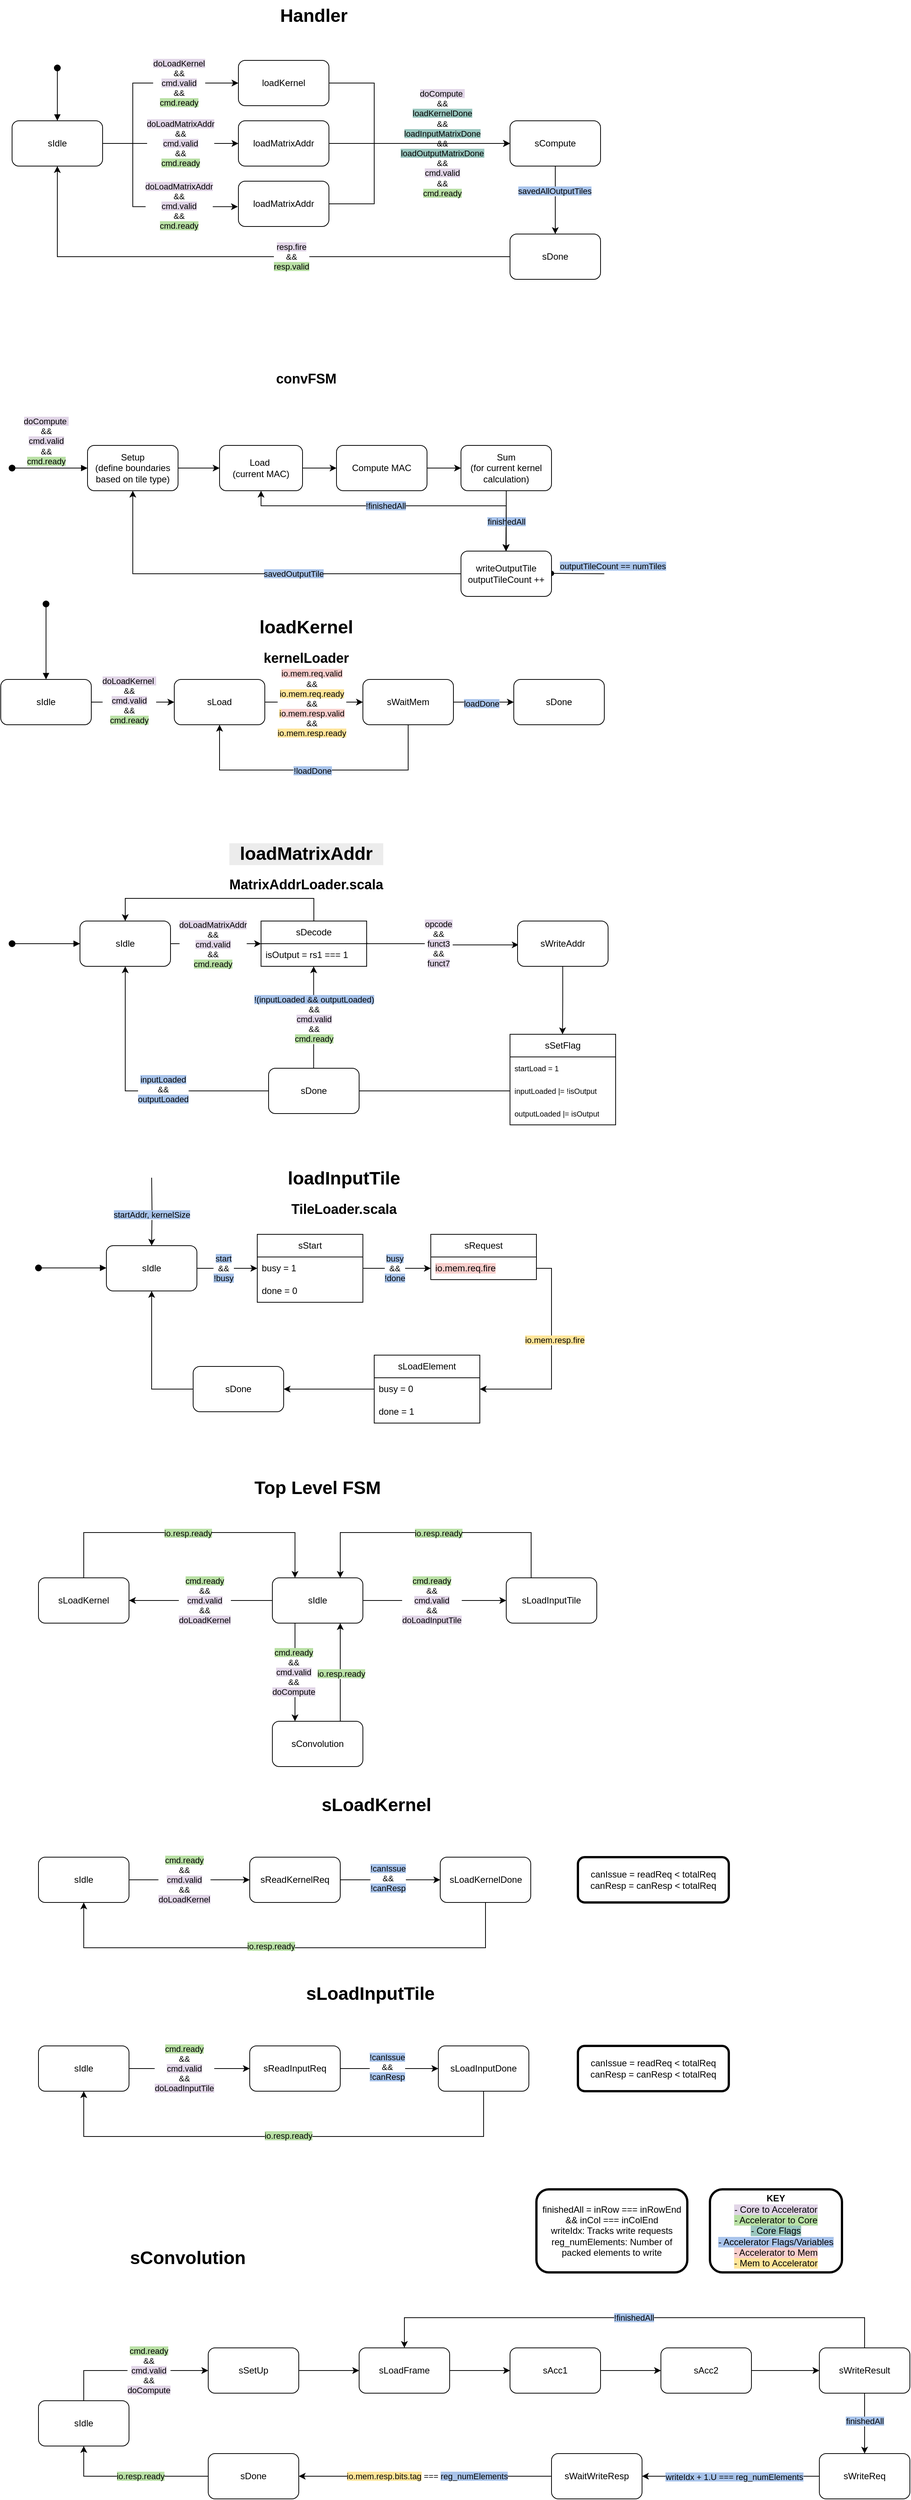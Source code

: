 <mxfile version="27.1.3">
  <diagram name="Page-1" id="AbGpAP4MnXm49M3xG25A">
    <mxGraphModel dx="2066" dy="1160" grid="1" gridSize="10" guides="1" tooltips="1" connect="1" arrows="1" fold="1" page="1" pageScale="1" pageWidth="850" pageHeight="1100" math="0" shadow="0">
      <root>
        <mxCell id="0" />
        <mxCell id="1" parent="0" />
        <mxCell id="mHajlrHNez_8a4drACEi-1" value="&lt;h1 style=&quot;margin-top: 0px;&quot;&gt;Handler&lt;/h1&gt;" style="text;html=1;whiteSpace=wrap;overflow=hidden;rounded=0;align=center;" parent="1" vertex="1">
          <mxGeometry x="335" y="20" width="180" height="120" as="geometry" />
        </mxCell>
        <mxCell id="mHajlrHNez_8a4drACEi-3" value="sCompute" style="rounded=1;whiteSpace=wrap;html=1;" parent="1" vertex="1">
          <mxGeometry x="685" y="180" width="120" height="60" as="geometry" />
        </mxCell>
        <mxCell id="e7i92no-idro5mqMsdCR-1" style="edgeStyle=orthogonalEdgeStyle;rounded=0;orthogonalLoop=1;jettySize=auto;html=1;entryX=0.5;entryY=1;entryDx=0;entryDy=0;" parent="1" source="mHajlrHNez_8a4drACEi-4" target="9_EJvV3WEVmUTqAfREFr-1" edge="1">
          <mxGeometry relative="1" as="geometry" />
        </mxCell>
        <mxCell id="e7i92no-idro5mqMsdCR-3" value="&lt;div&gt;&lt;span style=&quot;background-color: rgb(225, 213, 231);&quot;&gt;resp.fire&lt;/span&gt;&lt;/div&gt;&lt;div&gt;&amp;amp;&amp;amp;&lt;/div&gt;&lt;span style=&quot;background-color: rgb(185, 224, 165);&quot;&gt;resp.valid&lt;/span&gt;" style="edgeLabel;html=1;align=center;verticalAlign=middle;resizable=0;points=[];" parent="e7i92no-idro5mqMsdCR-1" vertex="1" connectable="0">
          <mxGeometry x="-0.217" y="4" relative="1" as="geometry">
            <mxPoint x="-8" y="-4" as="offset" />
          </mxGeometry>
        </mxCell>
        <mxCell id="mHajlrHNez_8a4drACEi-4" value="sDone" style="rounded=1;whiteSpace=wrap;html=1;" parent="1" vertex="1">
          <mxGeometry x="685" y="330" width="120" height="60" as="geometry" />
        </mxCell>
        <mxCell id="mHajlrHNez_8a4drACEi-5" value="" style="html=1;verticalAlign=bottom;startArrow=oval;startFill=1;endArrow=block;startSize=8;curved=0;rounded=0;entryX=0.5;entryY=0;entryDx=0;entryDy=0;" parent="1" edge="1">
          <mxGeometry width="60" relative="1" as="geometry">
            <mxPoint x="85" y="110" as="sourcePoint" />
            <mxPoint x="85" y="180" as="targetPoint" />
          </mxGeometry>
        </mxCell>
        <mxCell id="mHajlrHNez_8a4drACEi-7" value="" style="endArrow=classic;html=1;rounded=0;entryX=0;entryY=0.5;entryDx=0;entryDy=0;exitX=1;exitY=0.5;exitDx=0;exitDy=0;" parent="1" source="9_EJvV3WEVmUTqAfREFr-35" target="mHajlrHNez_8a4drACEi-3" edge="1">
          <mxGeometry width="50" height="50" relative="1" as="geometry">
            <mxPoint x="505" y="210" as="sourcePoint" />
            <mxPoint x="775" y="360" as="targetPoint" />
          </mxGeometry>
        </mxCell>
        <mxCell id="mHajlrHNez_8a4drACEi-8" value="&lt;span style=&quot;background-color: rgb(225, 213, 231);&quot;&gt;doCompute&amp;nbsp;&lt;/span&gt;&lt;div&gt;&lt;span&gt;&amp;amp;&amp;amp;&lt;/span&gt;&lt;/div&gt;&lt;div&gt;&lt;span style=&quot;background-color: rgb(154, 199, 191);&quot;&gt;loadKernelDone&lt;/span&gt;&lt;/div&gt;&lt;div&gt;&lt;span&gt;&amp;amp;&amp;amp;&lt;/span&gt;&lt;/div&gt;&lt;div&gt;&lt;span style=&quot;background-color: rgb(154, 199, 191);&quot;&gt;loadInputMatrixDone&lt;/span&gt;&lt;/div&gt;&lt;div&gt;&lt;span&gt;&amp;amp;&amp;amp;&lt;/span&gt;&lt;/div&gt;&lt;div&gt;&lt;span style=&quot;background-color: rgb(154, 199, 191);&quot;&gt;loadOutputMatrixDone&lt;/span&gt;&lt;/div&gt;&lt;div&gt;&lt;span&gt;&amp;amp;&amp;amp;&lt;/span&gt;&lt;/div&gt;&lt;div&gt;&lt;span style=&quot;background-color: rgb(225, 213, 231);&quot;&gt;cmd.valid&lt;/span&gt;&lt;/div&gt;&lt;div&gt;&lt;span&gt;&amp;amp;&amp;amp;&lt;/span&gt;&lt;/div&gt;&lt;div&gt;&lt;span style=&quot;background-color: rgb(185, 224, 165);&quot;&gt;cmd.ready&lt;/span&gt;&lt;/div&gt;" style="edgeLabel;html=1;align=center;verticalAlign=middle;resizable=0;points=[];" parent="mHajlrHNez_8a4drACEi-7" vertex="1" connectable="0">
          <mxGeometry x="-0.113" y="1" relative="1" as="geometry">
            <mxPoint x="43" y="1" as="offset" />
          </mxGeometry>
        </mxCell>
        <mxCell id="mHajlrHNez_8a4drACEi-9" value="" style="endArrow=classic;html=1;rounded=0;exitX=0.5;exitY=1;exitDx=0;exitDy=0;entryX=0.5;entryY=0;entryDx=0;entryDy=0;" parent="1" source="mHajlrHNez_8a4drACEi-3" target="mHajlrHNez_8a4drACEi-4" edge="1">
          <mxGeometry width="50" height="50" relative="1" as="geometry">
            <mxPoint x="725" y="410" as="sourcePoint" />
            <mxPoint x="775" y="360" as="targetPoint" />
          </mxGeometry>
        </mxCell>
        <mxCell id="mHajlrHNez_8a4drACEi-10" value="&lt;span style=&quot;background-color: rgb(169, 196, 235);&quot;&gt;savedAllOutputTiles&lt;/span&gt;" style="edgeLabel;html=1;align=center;verticalAlign=middle;resizable=0;points=[];" parent="mHajlrHNez_8a4drACEi-9" vertex="1" connectable="0">
          <mxGeometry x="-0.267" y="-1" relative="1" as="geometry">
            <mxPoint as="offset" />
          </mxGeometry>
        </mxCell>
        <mxCell id="9_EJvV3WEVmUTqAfREFr-40" value="" style="edgeStyle=orthogonalEdgeStyle;rounded=0;orthogonalLoop=1;jettySize=auto;html=1;" parent="1" source="9_EJvV3WEVmUTqAfREFr-1" target="9_EJvV3WEVmUTqAfREFr-35" edge="1">
          <mxGeometry relative="1" as="geometry" />
        </mxCell>
        <mxCell id="9_EJvV3WEVmUTqAfREFr-44" value="&lt;span style=&quot;background-color: rgb(225, 213, 231);&quot;&gt;doLoadMatrixAddr&lt;/span&gt;&lt;div&gt;&lt;div&gt;&amp;amp;&amp;amp;&lt;/div&gt;&lt;div&gt;&lt;span style=&quot;background-color: rgb(225, 213, 231);&quot;&gt;cmd.valid&lt;/span&gt;&lt;/div&gt;&lt;div&gt;&amp;amp;&amp;amp;&lt;/div&gt;&lt;div&gt;&lt;span style=&quot;background-color: rgb(185, 224, 165);&quot;&gt;cmd.ready&lt;/span&gt;&lt;/div&gt;&lt;/div&gt;" style="edgeLabel;html=1;align=center;verticalAlign=middle;resizable=0;points=[];" parent="9_EJvV3WEVmUTqAfREFr-40" vertex="1" connectable="0">
          <mxGeometry x="0.143" relative="1" as="geometry">
            <mxPoint as="offset" />
          </mxGeometry>
        </mxCell>
        <mxCell id="9_EJvV3WEVmUTqAfREFr-41" style="edgeStyle=orthogonalEdgeStyle;rounded=0;orthogonalLoop=1;jettySize=auto;html=1;exitX=1;exitY=0.5;exitDx=0;exitDy=0;entryX=0;entryY=0.5;entryDx=0;entryDy=0;" parent="1" source="9_EJvV3WEVmUTqAfREFr-1" target="9_EJvV3WEVmUTqAfREFr-34" edge="1">
          <mxGeometry relative="1" as="geometry">
            <Array as="points">
              <mxPoint x="185" y="210" />
              <mxPoint x="185" y="130" />
            </Array>
          </mxGeometry>
        </mxCell>
        <mxCell id="9_EJvV3WEVmUTqAfREFr-43" value="&lt;span style=&quot;background-color: rgb(225, 213, 231);&quot;&gt;doLoadKernel&lt;/span&gt;&lt;div&gt;&lt;div&gt;&amp;amp;&amp;amp;&lt;/div&gt;&lt;div&gt;&lt;span style=&quot;background-color: rgb(225, 213, 231);&quot;&gt;cmd.valid&lt;/span&gt;&lt;/div&gt;&lt;div&gt;&amp;amp;&amp;amp;&lt;/div&gt;&lt;div&gt;&lt;span style=&quot;background-color: rgb(185, 224, 165);&quot;&gt;cmd.ready&lt;/span&gt;&lt;/div&gt;&lt;/div&gt;" style="edgeLabel;html=1;align=center;verticalAlign=middle;resizable=0;points=[];" parent="9_EJvV3WEVmUTqAfREFr-41" vertex="1" connectable="0">
          <mxGeometry x="-0.042" relative="1" as="geometry">
            <mxPoint x="56" as="offset" />
          </mxGeometry>
        </mxCell>
        <mxCell id="9_EJvV3WEVmUTqAfREFr-1" value="sIdle" style="rounded=1;whiteSpace=wrap;html=1;" parent="1" vertex="1">
          <mxGeometry x="25" y="180" width="120" height="60" as="geometry" />
        </mxCell>
        <mxCell id="9_EJvV3WEVmUTqAfREFr-2" value="&lt;h1 style=&quot;margin-top: 0px;&quot;&gt;&lt;br&gt;&lt;/h1&gt;&lt;h2&gt;convFSM&lt;/h2&gt;" style="text;html=1;whiteSpace=wrap;overflow=hidden;rounded=0;align=center;" parent="1" vertex="1">
          <mxGeometry x="325" y="460" width="180" height="120" as="geometry" />
        </mxCell>
        <mxCell id="9_EJvV3WEVmUTqAfREFr-8" value="" style="edgeStyle=orthogonalEdgeStyle;rounded=0;orthogonalLoop=1;jettySize=auto;html=1;" parent="1" source="9_EJvV3WEVmUTqAfREFr-4" target="9_EJvV3WEVmUTqAfREFr-7" edge="1">
          <mxGeometry relative="1" as="geometry" />
        </mxCell>
        <mxCell id="9_EJvV3WEVmUTqAfREFr-4" value="Setup&lt;br&gt;(define boundaries based on tile type)" style="rounded=1;whiteSpace=wrap;html=1;" parent="1" vertex="1">
          <mxGeometry x="125" y="610" width="120" height="60" as="geometry" />
        </mxCell>
        <mxCell id="9_EJvV3WEVmUTqAfREFr-5" value="&lt;span style=&quot;background-color: rgb(225, 213, 231);&quot;&gt;doCompute&amp;nbsp;&lt;/span&gt;&lt;div&gt;&amp;amp;&amp;amp;&lt;/div&gt;&lt;div&gt;&lt;span style=&quot;background-color: rgb(225, 213, 231);&quot;&gt;cmd.valid&lt;/span&gt;&lt;/div&gt;&lt;div&gt;&amp;amp;&amp;amp;&lt;/div&gt;&lt;div&gt;&lt;span style=&quot;background-color: rgb(185, 224, 165);&quot;&gt;cmd.ready&lt;/span&gt;&lt;/div&gt;" style="html=1;verticalAlign=bottom;startArrow=oval;startFill=1;endArrow=block;startSize=8;curved=0;rounded=0;entryX=0;entryY=0.5;entryDx=0;entryDy=0;" parent="1" target="9_EJvV3WEVmUTqAfREFr-4" edge="1">
          <mxGeometry x="-0.097" width="60" relative="1" as="geometry">
            <mxPoint x="25" y="640" as="sourcePoint" />
            <mxPoint x="29.5" y="610" as="targetPoint" />
            <Array as="points">
              <mxPoint x="25" y="640" />
            </Array>
            <mxPoint as="offset" />
          </mxGeometry>
        </mxCell>
        <mxCell id="9_EJvV3WEVmUTqAfREFr-10" value="" style="edgeStyle=orthogonalEdgeStyle;rounded=0;orthogonalLoop=1;jettySize=auto;html=1;endArrow=classic;endFill=1;entryX=0.5;entryY=0;entryDx=0;entryDy=0;exitX=0.5;exitY=1;exitDx=0;exitDy=0;" parent="1" source="75ZHfetj1eM8MXebtC4A-9" edge="1">
          <mxGeometry relative="1" as="geometry">
            <mxPoint x="679.5" y="750" as="targetPoint" />
            <mxPoint x="679.5" y="690" as="sourcePoint" />
            <Array as="points">
              <mxPoint x="680" y="680" />
            </Array>
          </mxGeometry>
        </mxCell>
        <mxCell id="9_EJvV3WEVmUTqAfREFr-11" value="&lt;span style=&quot;background-color: rgb(169, 196, 235);&quot;&gt;finishedAll&lt;/span&gt;" style="edgeLabel;html=1;align=center;verticalAlign=middle;resizable=0;points=[];" parent="9_EJvV3WEVmUTqAfREFr-10" vertex="1" connectable="0">
          <mxGeometry x="0.014" relative="1" as="geometry">
            <mxPoint as="offset" />
          </mxGeometry>
        </mxCell>
        <mxCell id="75ZHfetj1eM8MXebtC4A-3" style="edgeStyle=orthogonalEdgeStyle;rounded=0;orthogonalLoop=1;jettySize=auto;html=1;entryX=0;entryY=0.5;entryDx=0;entryDy=0;" parent="1" source="9_EJvV3WEVmUTqAfREFr-7" target="75ZHfetj1eM8MXebtC4A-1" edge="1">
          <mxGeometry relative="1" as="geometry" />
        </mxCell>
        <mxCell id="9_EJvV3WEVmUTqAfREFr-7" value="Load&amp;nbsp;&lt;div&gt;(current MAC)&lt;/div&gt;" style="rounded=1;whiteSpace=wrap;html=1;" parent="1" vertex="1">
          <mxGeometry x="300" y="610" width="110" height="60" as="geometry" />
        </mxCell>
        <mxCell id="9_EJvV3WEVmUTqAfREFr-12" value="&lt;h1 style=&quot;margin-top: 0px;&quot;&gt;loadKernel&lt;/h1&gt;&lt;h2&gt;kernelLoader&lt;/h2&gt;" style="text;html=1;whiteSpace=wrap;overflow=hidden;rounded=0;align=center;" parent="1" vertex="1">
          <mxGeometry x="325" y="830" width="180" height="90" as="geometry" />
        </mxCell>
        <mxCell id="9_EJvV3WEVmUTqAfREFr-14" value="" style="endArrow=classic;html=1;rounded=0;exitX=0;exitY=0.5;exitDx=0;exitDy=0;entryX=0.5;entryY=1;entryDx=0;entryDy=0;" parent="1" source="9_EJvV3WEVmUTqAfREFr-13" target="9_EJvV3WEVmUTqAfREFr-4" edge="1">
          <mxGeometry width="50" height="50" relative="1" as="geometry">
            <mxPoint x="475" y="780" as="sourcePoint" />
            <mxPoint x="330" y="690" as="targetPoint" />
            <Array as="points">
              <mxPoint x="185" y="780" />
            </Array>
          </mxGeometry>
        </mxCell>
        <mxCell id="9_EJvV3WEVmUTqAfREFr-15" value="&lt;span style=&quot;background-color: rgb(169, 196, 235);&quot;&gt;savedOutputTile&lt;/span&gt;" style="edgeLabel;html=1;align=center;verticalAlign=middle;resizable=0;points=[];" parent="9_EJvV3WEVmUTqAfREFr-14" vertex="1" connectable="0">
          <mxGeometry x="-0.037" y="-3" relative="1" as="geometry">
            <mxPoint x="40" y="3" as="offset" />
          </mxGeometry>
        </mxCell>
        <mxCell id="9_EJvV3WEVmUTqAfREFr-26" value="" style="edgeStyle=orthogonalEdgeStyle;rounded=0;orthogonalLoop=1;jettySize=auto;html=1;" parent="1" source="9_EJvV3WEVmUTqAfREFr-19" target="9_EJvV3WEVmUTqAfREFr-22" edge="1">
          <mxGeometry relative="1" as="geometry" />
        </mxCell>
        <mxCell id="e7i92no-idro5mqMsdCR-4" value="&lt;span style=&quot;background-color: rgb(225, 213, 231);&quot;&gt;doLoadKernel&amp;nbsp;&lt;/span&gt;&lt;div&gt;&amp;amp;&amp;amp;&lt;/div&gt;&lt;div&gt;&lt;span style=&quot;background-color: rgb(225, 213, 231);&quot;&gt;cmd.valid&lt;/span&gt;&lt;/div&gt;&lt;div&gt;&amp;amp;&amp;amp;&lt;/div&gt;&lt;div&gt;&lt;span style=&quot;background-color: rgb(185, 224, 165);&quot;&gt;cmd.ready&lt;/span&gt;&lt;/div&gt;" style="edgeLabel;html=1;align=center;verticalAlign=middle;resizable=0;points=[];" parent="9_EJvV3WEVmUTqAfREFr-26" vertex="1" connectable="0">
          <mxGeometry x="-0.145" y="2" relative="1" as="geometry">
            <mxPoint x="3" as="offset" />
          </mxGeometry>
        </mxCell>
        <mxCell id="9_EJvV3WEVmUTqAfREFr-19" value="sIdle" style="rounded=1;whiteSpace=wrap;html=1;" parent="1" vertex="1">
          <mxGeometry x="10" y="920" width="120" height="60" as="geometry" />
        </mxCell>
        <mxCell id="9_EJvV3WEVmUTqAfREFr-21" value="" style="html=1;verticalAlign=bottom;startArrow=oval;startFill=1;endArrow=block;startSize=8;curved=0;rounded=0;entryX=0.5;entryY=0;entryDx=0;entryDy=0;" parent="1" target="9_EJvV3WEVmUTqAfREFr-19" edge="1">
          <mxGeometry x="0.571" width="60" relative="1" as="geometry">
            <mxPoint x="70" y="820" as="sourcePoint" />
            <mxPoint x="200" y="840" as="targetPoint" />
            <mxPoint as="offset" />
          </mxGeometry>
        </mxCell>
        <mxCell id="9_EJvV3WEVmUTqAfREFr-27" value="" style="edgeStyle=orthogonalEdgeStyle;rounded=0;orthogonalLoop=1;jettySize=auto;html=1;" parent="1" source="9_EJvV3WEVmUTqAfREFr-22" target="9_EJvV3WEVmUTqAfREFr-23" edge="1">
          <mxGeometry relative="1" as="geometry" />
        </mxCell>
        <mxCell id="9_EJvV3WEVmUTqAfREFr-28" value="&lt;span style=&quot;background-color: rgb(248, 206, 204);&quot;&gt;io.mem.req.valid&lt;/span&gt;&lt;div&gt;&amp;amp;&amp;amp;&lt;/div&gt;&lt;div&gt;&lt;span style=&quot;background-color: rgb(255, 229, 153);&quot;&gt;io.mem.req.ready&lt;/span&gt;&lt;/div&gt;&lt;div&gt;&lt;span&gt;&amp;amp;&amp;amp;&lt;/span&gt;&lt;/div&gt;&lt;div&gt;&lt;span style=&quot;background-color: rgb(255, 229, 153);&quot;&gt;i&lt;/span&gt;&lt;span style=&quot;background-color: rgb(248, 206, 204);&quot;&gt;o.mem.resp.valid&lt;/span&gt;&lt;/div&gt;&lt;div&gt;&lt;span&gt;&amp;amp;&amp;amp;&lt;/span&gt;&lt;/div&gt;&lt;div&gt;&lt;span style=&quot;background-color: rgb(255, 229, 153);&quot;&gt;io.mem.resp.ready&lt;/span&gt;&lt;/div&gt;" style="edgeLabel;html=1;align=center;verticalAlign=middle;resizable=0;points=[];" parent="9_EJvV3WEVmUTqAfREFr-27" vertex="1" connectable="0">
          <mxGeometry x="-0.044" y="-2" relative="1" as="geometry">
            <mxPoint as="offset" />
          </mxGeometry>
        </mxCell>
        <mxCell id="9_EJvV3WEVmUTqAfREFr-22" value="sLoad" style="rounded=1;whiteSpace=wrap;html=1;" parent="1" vertex="1">
          <mxGeometry x="240" y="920" width="120" height="60" as="geometry" />
        </mxCell>
        <mxCell id="9_EJvV3WEVmUTqAfREFr-25" value="" style="edgeStyle=orthogonalEdgeStyle;rounded=0;orthogonalLoop=1;jettySize=auto;html=1;" parent="1" source="9_EJvV3WEVmUTqAfREFr-23" target="9_EJvV3WEVmUTqAfREFr-24" edge="1">
          <mxGeometry relative="1" as="geometry" />
        </mxCell>
        <mxCell id="9_EJvV3WEVmUTqAfREFr-32" value="&lt;span style=&quot;background-color: rgb(169, 196, 235);&quot;&gt;loadDone&lt;/span&gt;" style="edgeLabel;html=1;align=center;verticalAlign=middle;resizable=0;points=[];" parent="9_EJvV3WEVmUTqAfREFr-25" vertex="1" connectable="0">
          <mxGeometry x="-0.075" y="-2" relative="1" as="geometry">
            <mxPoint as="offset" />
          </mxGeometry>
        </mxCell>
        <mxCell id="9_EJvV3WEVmUTqAfREFr-23" value="sWaitMem" style="rounded=1;whiteSpace=wrap;html=1;" parent="1" vertex="1">
          <mxGeometry x="490" y="920" width="120" height="60" as="geometry" />
        </mxCell>
        <mxCell id="9_EJvV3WEVmUTqAfREFr-24" value="sDone" style="rounded=1;whiteSpace=wrap;html=1;" parent="1" vertex="1">
          <mxGeometry x="690" y="920" width="120" height="60" as="geometry" />
        </mxCell>
        <mxCell id="9_EJvV3WEVmUTqAfREFr-29" value="&lt;b&gt;KEY&lt;/b&gt;&lt;div&gt;&lt;span style=&quot;background-color: rgb(225, 213, 231);&quot;&gt;- Core to Accelerator&lt;/span&gt;&lt;/div&gt;&lt;div&gt;&lt;span style=&quot;background-color: rgb(185, 224, 165);&quot;&gt;- Accelerator to Core&lt;/span&gt;&lt;/div&gt;&lt;div&gt;&lt;span style=&quot;background-color: rgb(154, 199, 191);&quot;&gt;- Core Flags&lt;/span&gt;&lt;/div&gt;&lt;div&gt;&lt;span style=&quot;background-color: rgb(169, 196, 235);&quot;&gt;- Accelerator Flags/Variables&lt;/span&gt;&lt;/div&gt;&lt;div&gt;&lt;span style=&quot;background-color: rgb(248, 206, 204);&quot;&gt;- Accelerator to Mem&lt;/span&gt;&lt;/div&gt;&lt;div&gt;&lt;span style=&quot;background-color: rgb(255, 229, 153);&quot;&gt;- Mem to Accelerator&lt;/span&gt;&lt;/div&gt;" style="rounded=1;whiteSpace=wrap;html=1;labelBackgroundColor=default;strokeWidth=3;" parent="1" vertex="1">
          <mxGeometry x="950" y="2920" width="175" height="110" as="geometry" />
        </mxCell>
        <mxCell id="9_EJvV3WEVmUTqAfREFr-30" value="" style="endArrow=classic;html=1;rounded=0;exitX=0.5;exitY=1;exitDx=0;exitDy=0;entryX=0.5;entryY=1;entryDx=0;entryDy=0;" parent="1" source="9_EJvV3WEVmUTqAfREFr-23" target="9_EJvV3WEVmUTqAfREFr-22" edge="1">
          <mxGeometry width="50" height="50" relative="1" as="geometry">
            <mxPoint x="600" y="810" as="sourcePoint" />
            <mxPoint x="550" y="1040" as="targetPoint" />
            <Array as="points">
              <mxPoint x="550" y="1040" />
              <mxPoint x="300" y="1040" />
            </Array>
          </mxGeometry>
        </mxCell>
        <mxCell id="9_EJvV3WEVmUTqAfREFr-33" value="&lt;span style=&quot;background-color: rgb(169, 196, 235);&quot;&gt;!loadDone&lt;/span&gt;" style="edgeLabel;html=1;align=center;verticalAlign=middle;resizable=0;points=[];" parent="9_EJvV3WEVmUTqAfREFr-30" vertex="1" connectable="0">
          <mxGeometry x="0.011" y="1" relative="1" as="geometry">
            <mxPoint as="offset" />
          </mxGeometry>
        </mxCell>
        <mxCell id="9_EJvV3WEVmUTqAfREFr-46" style="edgeStyle=orthogonalEdgeStyle;rounded=0;orthogonalLoop=1;jettySize=auto;html=1;exitX=1;exitY=0.5;exitDx=0;exitDy=0;entryX=0;entryY=0.5;entryDx=0;entryDy=0;" parent="1" source="9_EJvV3WEVmUTqAfREFr-34" target="mHajlrHNez_8a4drACEi-3" edge="1">
          <mxGeometry relative="1" as="geometry">
            <Array as="points">
              <mxPoint x="505" y="130" />
              <mxPoint x="505" y="210" />
            </Array>
          </mxGeometry>
        </mxCell>
        <mxCell id="9_EJvV3WEVmUTqAfREFr-34" value="loadKernel" style="rounded=1;whiteSpace=wrap;html=1;" parent="1" vertex="1">
          <mxGeometry x="325" y="100" width="120" height="60" as="geometry" />
        </mxCell>
        <mxCell id="9_EJvV3WEVmUTqAfREFr-35" value="loadMatrixAddr" style="rounded=1;whiteSpace=wrap;html=1;" parent="1" vertex="1">
          <mxGeometry x="325" y="180" width="120" height="60" as="geometry" />
        </mxCell>
        <mxCell id="9_EJvV3WEVmUTqAfREFr-48" style="edgeStyle=orthogonalEdgeStyle;rounded=0;orthogonalLoop=1;jettySize=auto;html=1;exitX=1;exitY=0.5;exitDx=0;exitDy=0;entryX=0;entryY=0.5;entryDx=0;entryDy=0;" parent="1" source="9_EJvV3WEVmUTqAfREFr-36" target="mHajlrHNez_8a4drACEi-3" edge="1">
          <mxGeometry relative="1" as="geometry">
            <Array as="points">
              <mxPoint x="505" y="290" />
              <mxPoint x="505" y="210" />
            </Array>
          </mxGeometry>
        </mxCell>
        <mxCell id="9_EJvV3WEVmUTqAfREFr-36" value="loadMatrixAddr" style="rounded=1;whiteSpace=wrap;html=1;" parent="1" vertex="1">
          <mxGeometry x="325" y="260" width="120" height="60" as="geometry" />
        </mxCell>
        <mxCell id="9_EJvV3WEVmUTqAfREFr-42" style="edgeStyle=orthogonalEdgeStyle;rounded=0;orthogonalLoop=1;jettySize=auto;html=1;exitX=1;exitY=0.5;exitDx=0;exitDy=0;entryX=-0.006;entryY=0.563;entryDx=0;entryDy=0;entryPerimeter=0;" parent="1" source="9_EJvV3WEVmUTqAfREFr-1" target="9_EJvV3WEVmUTqAfREFr-36" edge="1">
          <mxGeometry relative="1" as="geometry">
            <Array as="points">
              <mxPoint x="185" y="210" />
              <mxPoint x="185" y="294" />
            </Array>
          </mxGeometry>
        </mxCell>
        <mxCell id="9_EJvV3WEVmUTqAfREFr-45" value="&lt;span style=&quot;background-color: rgb(225, 213, 231);&quot;&gt;doLoadMatrixAddr&lt;/span&gt;&lt;div&gt;&lt;div&gt;&amp;amp;&amp;amp;&lt;/div&gt;&lt;div&gt;&lt;span style=&quot;background-color: rgb(225, 213, 231);&quot;&gt;cmd.valid&lt;/span&gt;&lt;/div&gt;&lt;div&gt;&amp;amp;&amp;amp;&lt;/div&gt;&lt;div&gt;&lt;span style=&quot;background-color: rgb(185, 224, 165);&quot;&gt;cmd.ready&lt;/span&gt;&lt;/div&gt;&lt;/div&gt;" style="edgeLabel;html=1;align=center;verticalAlign=middle;resizable=0;points=[];" parent="9_EJvV3WEVmUTqAfREFr-42" vertex="1" connectable="0">
          <mxGeometry x="0.341" y="1" relative="1" as="geometry">
            <mxPoint x="8" as="offset" />
          </mxGeometry>
        </mxCell>
        <mxCell id="9_EJvV3WEVmUTqAfREFr-55" value="" style="edgeStyle=orthogonalEdgeStyle;rounded=0;orthogonalLoop=1;jettySize=auto;html=1;" parent="1" source="9_EJvV3WEVmUTqAfREFr-49" edge="1">
          <mxGeometry relative="1" as="geometry">
            <mxPoint x="355" y="1270" as="targetPoint" />
          </mxGeometry>
        </mxCell>
        <mxCell id="9_EJvV3WEVmUTqAfREFr-56" value="&lt;span style=&quot;background-color: rgb(225, 213, 231);&quot;&gt;doLoadMatrixAddr&lt;/span&gt;&lt;div&gt;&lt;div&gt;&amp;amp;&amp;amp;&lt;/div&gt;&lt;div&gt;&lt;span style=&quot;background-color: rgb(225, 213, 231);&quot;&gt;cmd.valid&lt;/span&gt;&lt;/div&gt;&lt;div&gt;&amp;amp;&amp;amp;&lt;/div&gt;&lt;div&gt;&lt;span style=&quot;background-color: rgb(185, 224, 165);&quot;&gt;cmd.ready&lt;/span&gt;&lt;/div&gt;&lt;/div&gt;" style="edgeLabel;html=1;align=center;verticalAlign=middle;resizable=0;points=[];" parent="9_EJvV3WEVmUTqAfREFr-55" vertex="1" connectable="0">
          <mxGeometry x="-0.082" y="-1" relative="1" as="geometry">
            <mxPoint as="offset" />
          </mxGeometry>
        </mxCell>
        <mxCell id="9_EJvV3WEVmUTqAfREFr-49" value="sIdle" style="rounded=1;whiteSpace=wrap;html=1;" parent="1" vertex="1">
          <mxGeometry x="115" y="1240" width="120" height="60" as="geometry" />
        </mxCell>
        <mxCell id="9_EJvV3WEVmUTqAfREFr-50" value="&lt;h1 style=&quot;forced-color-adjust: none; color: rgb(0, 0, 0); font-family: Helvetica; font-style: normal; font-variant-ligatures: normal; font-variant-caps: normal; letter-spacing: normal; orphans: 2; text-indent: 0px; text-transform: none; widows: 2; word-spacing: 0px; -webkit-text-stroke-width: 0px; white-space: normal; background-color: rgb(236, 236, 236); text-decoration-thickness: initial; text-decoration-style: initial; text-decoration-color: initial; margin-top: 0px;&quot;&gt;loadMatrixAddr&lt;/h1&gt;&lt;h2&gt;MatrixAddrLoader.scala&lt;/h2&gt;" style="text;whiteSpace=wrap;html=1;align=center;" parent="1" vertex="1">
          <mxGeometry x="335" y="1130" width="160" height="70" as="geometry" />
        </mxCell>
        <mxCell id="9_EJvV3WEVmUTqAfREFr-57" value="" style="edgeStyle=orthogonalEdgeStyle;rounded=0;orthogonalLoop=1;jettySize=auto;html=1;entryX=0.01;entryY=0.052;entryDx=0;entryDy=0;entryPerimeter=0;exitX=1.002;exitY=-0.059;exitDx=0;exitDy=0;exitPerimeter=0;" parent="1" source="9_EJvV3WEVmUTqAfREFr-76" edge="1">
          <mxGeometry relative="1" as="geometry">
            <mxPoint x="475" y="1270.0" as="sourcePoint" />
            <mxPoint x="696.4" y="1271.56" as="targetPoint" />
            <Array as="points">
              <mxPoint x="495" y="1270" />
              <mxPoint x="596" y="1270" />
              <mxPoint x="596" y="1272" />
            </Array>
          </mxGeometry>
        </mxCell>
        <mxCell id="9_EJvV3WEVmUTqAfREFr-58" value="&lt;span style=&quot;background-color: rgb(225, 213, 231);&quot;&gt;opcode&lt;/span&gt;&lt;div&gt;&amp;amp;&amp;amp;&lt;/div&gt;&lt;div&gt;&lt;span style=&quot;background-color: rgb(225, 213, 231);&quot;&gt;funct3&lt;/span&gt;&lt;/div&gt;&lt;div&gt;&amp;amp;&amp;amp;&lt;/div&gt;&lt;div&gt;&lt;span style=&quot;background-color: rgb(225, 213, 231);&quot;&gt;funct7&lt;/span&gt;&lt;/div&gt;" style="edgeLabel;html=1;align=center;verticalAlign=middle;resizable=0;points=[];" parent="9_EJvV3WEVmUTqAfREFr-57" vertex="1" connectable="0">
          <mxGeometry x="-0.057" relative="1" as="geometry">
            <mxPoint as="offset" />
          </mxGeometry>
        </mxCell>
        <mxCell id="9_EJvV3WEVmUTqAfREFr-59" style="edgeStyle=orthogonalEdgeStyle;rounded=0;orthogonalLoop=1;jettySize=auto;html=1;exitX=0.5;exitY=0;exitDx=0;exitDy=0;" parent="1" source="9_EJvV3WEVmUTqAfREFr-75" edge="1">
          <mxGeometry relative="1" as="geometry">
            <mxPoint x="415" y="1240" as="sourcePoint" />
            <mxPoint x="175" y="1240" as="targetPoint" />
            <Array as="points">
              <mxPoint x="425" y="1210" />
              <mxPoint x="175" y="1210" />
            </Array>
          </mxGeometry>
        </mxCell>
        <mxCell id="9_EJvV3WEVmUTqAfREFr-60" value="" style="edgeStyle=orthogonalEdgeStyle;rounded=0;orthogonalLoop=1;jettySize=auto;html=1;exitX=0.502;exitY=0.996;exitDx=0;exitDy=0;exitPerimeter=0;" parent="1" edge="1">
          <mxGeometry relative="1" as="geometry">
            <mxPoint x="754.89" y="1299.88" as="sourcePoint" />
            <mxPoint x="754.61" y="1390" as="targetPoint" />
            <Array as="points">
              <mxPoint x="755" y="1345" />
              <mxPoint x="755" y="1345" />
            </Array>
          </mxGeometry>
        </mxCell>
        <mxCell id="9_EJvV3WEVmUTqAfREFr-62" value="" style="edgeStyle=orthogonalEdgeStyle;rounded=0;orthogonalLoop=1;jettySize=auto;html=1;entryX=1;entryY=0.5;entryDx=0;entryDy=0;exitX=0;exitY=0.5;exitDx=0;exitDy=0;" parent="1" source="9_EJvV3WEVmUTqAfREFr-67" target="9_EJvV3WEVmUTqAfREFr-54" edge="1">
          <mxGeometry relative="1" as="geometry">
            <mxPoint x="705" y="1420" as="sourcePoint" />
            <Array as="points">
              <mxPoint x="475" y="1465" />
            </Array>
          </mxGeometry>
        </mxCell>
        <mxCell id="9_EJvV3WEVmUTqAfREFr-63" style="edgeStyle=orthogonalEdgeStyle;rounded=0;orthogonalLoop=1;jettySize=auto;html=1;entryX=0.5;entryY=1;entryDx=0;entryDy=0;" parent="1" source="9_EJvV3WEVmUTqAfREFr-54" target="9_EJvV3WEVmUTqAfREFr-49" edge="1">
          <mxGeometry relative="1" as="geometry" />
        </mxCell>
        <mxCell id="9_EJvV3WEVmUTqAfREFr-64" value="&lt;span style=&quot;background-color: rgb(169, 196, 235);&quot;&gt;inputLoaded&lt;/span&gt;&lt;div&gt;&amp;amp;&amp;amp;&lt;/div&gt;&lt;div&gt;&lt;span style=&quot;background-color: rgb(169, 196, 235);&quot;&gt;outputLoaded&lt;/span&gt;&lt;/div&gt;" style="edgeLabel;html=1;align=center;verticalAlign=middle;resizable=0;points=[];" parent="9_EJvV3WEVmUTqAfREFr-63" vertex="1" connectable="0">
          <mxGeometry x="-0.209" y="-2" relative="1" as="geometry">
            <mxPoint as="offset" />
          </mxGeometry>
        </mxCell>
        <mxCell id="9_EJvV3WEVmUTqAfREFr-79" style="edgeStyle=orthogonalEdgeStyle;rounded=0;orthogonalLoop=1;jettySize=auto;html=1;entryX=0.5;entryY=1;entryDx=0;entryDy=0;" parent="1" edge="1">
          <mxGeometry relative="1" as="geometry">
            <mxPoint x="424.72" y="1435" as="sourcePoint" />
            <mxPoint x="424.72" y="1300" as="targetPoint" />
          </mxGeometry>
        </mxCell>
        <mxCell id="9_EJvV3WEVmUTqAfREFr-80" value="&lt;span style=&quot;background-color: rgb(169, 196, 235);&quot;&gt;!(inputLoaded &amp;amp;&amp;amp; outputLoaded)&lt;/span&gt;&lt;div&gt;&amp;amp;&amp;amp;&lt;/div&gt;&lt;div&gt;&lt;span style=&quot;background-color: rgb(225, 213, 231);&quot;&gt;cmd.valid&lt;/span&gt;&lt;/div&gt;&lt;div&gt;&amp;amp;&amp;amp;&lt;/div&gt;&lt;div&gt;&lt;span style=&quot;background-color: rgb(185, 224, 165);&quot;&gt;cmd.ready&lt;/span&gt;&lt;/div&gt;" style="edgeLabel;html=1;align=center;verticalAlign=middle;resizable=0;points=[];" parent="9_EJvV3WEVmUTqAfREFr-79" vertex="1" connectable="0">
          <mxGeometry x="0.203" relative="1" as="geometry">
            <mxPoint y="16" as="offset" />
          </mxGeometry>
        </mxCell>
        <mxCell id="9_EJvV3WEVmUTqAfREFr-54" value="sDone" style="rounded=1;whiteSpace=wrap;html=1;" parent="1" vertex="1">
          <mxGeometry x="365" y="1435" width="120" height="60" as="geometry" />
        </mxCell>
        <mxCell id="9_EJvV3WEVmUTqAfREFr-65" value="sSetFlag" style="swimlane;fontStyle=0;childLayout=stackLayout;horizontal=1;startSize=30;horizontalStack=0;resizeParent=1;resizeParentMax=0;resizeLast=0;collapsible=1;marginBottom=0;whiteSpace=wrap;html=1;" parent="1" vertex="1">
          <mxGeometry x="685" y="1390" width="140" height="120" as="geometry" />
        </mxCell>
        <mxCell id="9_EJvV3WEVmUTqAfREFr-66" value="startLoad = 1" style="text;strokeColor=none;fillColor=none;align=left;verticalAlign=middle;spacingLeft=4;spacingRight=4;overflow=hidden;points=[[0,0.5],[1,0.5]];portConstraint=eastwest;rotatable=0;whiteSpace=wrap;html=1;fontSize=10;" parent="9_EJvV3WEVmUTqAfREFr-65" vertex="1">
          <mxGeometry y="30" width="140" height="30" as="geometry" />
        </mxCell>
        <mxCell id="9_EJvV3WEVmUTqAfREFr-67" value="inputLoaded |= !isOutput" style="text;strokeColor=none;fillColor=none;align=left;verticalAlign=middle;spacingLeft=4;spacingRight=4;overflow=hidden;points=[[0,0.5],[1,0.5]];portConstraint=eastwest;rotatable=0;whiteSpace=wrap;html=1;fontSize=10;" parent="9_EJvV3WEVmUTqAfREFr-65" vertex="1">
          <mxGeometry y="60" width="140" height="30" as="geometry" />
        </mxCell>
        <mxCell id="9_EJvV3WEVmUTqAfREFr-68" value="outputLoaded |= isOutput" style="text;strokeColor=none;fillColor=none;align=left;verticalAlign=middle;spacingLeft=4;spacingRight=4;overflow=hidden;points=[[0,0.5],[1,0.5]];portConstraint=eastwest;rotatable=0;whiteSpace=wrap;html=1;fontSize=10;" parent="9_EJvV3WEVmUTqAfREFr-65" vertex="1">
          <mxGeometry y="90" width="140" height="30" as="geometry" />
        </mxCell>
        <mxCell id="9_EJvV3WEVmUTqAfREFr-74" value="sWriteAddr" style="rounded=1;whiteSpace=wrap;html=1;" parent="1" vertex="1">
          <mxGeometry x="695" y="1240" width="120" height="60" as="geometry" />
        </mxCell>
        <mxCell id="9_EJvV3WEVmUTqAfREFr-75" value="sDecode" style="swimlane;fontStyle=0;childLayout=stackLayout;horizontal=1;startSize=30;horizontalStack=0;resizeParent=1;resizeParentMax=0;resizeLast=0;collapsible=1;marginBottom=0;whiteSpace=wrap;html=1;" parent="1" vertex="1">
          <mxGeometry x="355" y="1240" width="140" height="60" as="geometry" />
        </mxCell>
        <mxCell id="9_EJvV3WEVmUTqAfREFr-76" value="isOutput = rs1 === 1" style="text;strokeColor=none;fillColor=none;align=left;verticalAlign=middle;spacingLeft=4;spacingRight=4;overflow=hidden;points=[[0,0.5],[1,0.5]];portConstraint=eastwest;rotatable=0;whiteSpace=wrap;html=1;" parent="9_EJvV3WEVmUTqAfREFr-75" vertex="1">
          <mxGeometry y="30" width="140" height="30" as="geometry" />
        </mxCell>
        <mxCell id="e7i92no-idro5mqMsdCR-5" value="" style="html=1;verticalAlign=bottom;startArrow=oval;startFill=1;endArrow=block;startSize=8;curved=0;rounded=0;entryX=0;entryY=0.5;entryDx=0;entryDy=0;" parent="1" target="9_EJvV3WEVmUTqAfREFr-49" edge="1">
          <mxGeometry x="0.571" width="60" relative="1" as="geometry">
            <mxPoint x="25" y="1270" as="sourcePoint" />
            <mxPoint x="35" y="1270" as="targetPoint" />
            <mxPoint as="offset" />
          </mxGeometry>
        </mxCell>
        <mxCell id="FTtQah7pHfBXUYq-3m2N-1" value="&lt;h1 style=&quot;margin-top: 0px;&quot;&gt;loadInputTile&lt;/h1&gt;&lt;h2&gt;TileLoader.scala&lt;/h2&gt;" style="text;html=1;whiteSpace=wrap;overflow=hidden;rounded=0;align=center;" parent="1" vertex="1">
          <mxGeometry x="375" y="1560" width="180" height="120" as="geometry" />
        </mxCell>
        <mxCell id="FTtQah7pHfBXUYq-3m2N-5" value="" style="edgeStyle=orthogonalEdgeStyle;rounded=0;orthogonalLoop=1;jettySize=auto;html=1;entryX=0.5;entryY=0;entryDx=0;entryDy=0;" parent="1" target="FTtQah7pHfBXUYq-3m2N-2" edge="1">
          <mxGeometry relative="1" as="geometry">
            <mxPoint x="210" y="1580" as="sourcePoint" />
          </mxGeometry>
        </mxCell>
        <mxCell id="FTtQah7pHfBXUYq-3m2N-6" value="&lt;span style=&quot;background-color: rgb(169, 196, 235);&quot;&gt;startAddr, kernelSize&lt;/span&gt;" style="edgeLabel;html=1;align=center;verticalAlign=middle;resizable=0;points=[];" parent="FTtQah7pHfBXUYq-3m2N-5" vertex="1" connectable="0">
          <mxGeometry x="0.081" relative="1" as="geometry">
            <mxPoint as="offset" />
          </mxGeometry>
        </mxCell>
        <mxCell id="FTtQah7pHfBXUYq-3m2N-9" value="" style="edgeStyle=orthogonalEdgeStyle;rounded=0;orthogonalLoop=1;jettySize=auto;html=1;exitX=1;exitY=0.5;exitDx=0;exitDy=0;entryX=0;entryY=0.5;entryDx=0;entryDy=0;" parent="1" source="FTtQah7pHfBXUYq-3m2N-26" target="FTtQah7pHfBXUYq-3m2N-22" edge="1">
          <mxGeometry relative="1" as="geometry">
            <mxPoint x="405" y="1900" as="sourcePoint" />
            <mxPoint x="580" y="1935" as="targetPoint" />
          </mxGeometry>
        </mxCell>
        <mxCell id="FTtQah7pHfBXUYq-3m2N-14" value="&lt;span style=&quot;background-color: rgb(169, 196, 235);&quot;&gt;busy&lt;/span&gt;&lt;div&gt;&amp;amp;&amp;amp;&lt;/div&gt;&lt;div&gt;&lt;span style=&quot;background-color: rgb(169, 196, 235);&quot;&gt;!done&lt;/span&gt;&lt;/div&gt;" style="edgeLabel;html=1;align=center;verticalAlign=middle;resizable=0;points=[];" parent="FTtQah7pHfBXUYq-3m2N-9" vertex="1" connectable="0">
          <mxGeometry x="-0.371" y="-1" relative="1" as="geometry">
            <mxPoint x="13" y="-1" as="offset" />
          </mxGeometry>
        </mxCell>
        <mxCell id="FTtQah7pHfBXUYq-3m2N-19" style="edgeStyle=orthogonalEdgeStyle;rounded=0;orthogonalLoop=1;jettySize=auto;html=1;entryX=0;entryY=0.5;entryDx=0;entryDy=0;" parent="1" source="FTtQah7pHfBXUYq-3m2N-2" target="FTtQah7pHfBXUYq-3m2N-26" edge="1">
          <mxGeometry relative="1" as="geometry">
            <mxPoint x="285" y="1900" as="targetPoint" />
          </mxGeometry>
        </mxCell>
        <mxCell id="FTtQah7pHfBXUYq-3m2N-20" value="&lt;span style=&quot;background-color: rgb(169, 196, 235);&quot;&gt;start&lt;/span&gt;&lt;div&gt;&amp;amp;&amp;amp;&lt;/div&gt;&lt;div&gt;&lt;span style=&quot;background-color: rgb(169, 196, 235);&quot;&gt;!busy&lt;/span&gt;&lt;/div&gt;" style="edgeLabel;html=1;align=center;verticalAlign=middle;resizable=0;points=[];" parent="FTtQah7pHfBXUYq-3m2N-19" vertex="1" connectable="0">
          <mxGeometry x="0.245" y="-2" relative="1" as="geometry">
            <mxPoint x="-15" y="-2" as="offset" />
          </mxGeometry>
        </mxCell>
        <mxCell id="FTtQah7pHfBXUYq-3m2N-2" value="sIdle" style="rounded=1;whiteSpace=wrap;html=1;" parent="1" vertex="1">
          <mxGeometry x="150" y="1670" width="120" height="60" as="geometry" />
        </mxCell>
        <mxCell id="FTtQah7pHfBXUYq-3m2N-10" value="" style="edgeStyle=orthogonalEdgeStyle;rounded=0;orthogonalLoop=1;jettySize=auto;html=1;exitX=1;exitY=0.5;exitDx=0;exitDy=0;entryX=1;entryY=0.5;entryDx=0;entryDy=0;" parent="1" source="FTtQah7pHfBXUYq-3m2N-22" target="FTtQah7pHfBXUYq-3m2N-31" edge="1">
          <mxGeometry relative="1" as="geometry">
            <mxPoint x="460" y="1700" as="sourcePoint" />
            <mxPoint x="605" y="1730" as="targetPoint" />
          </mxGeometry>
        </mxCell>
        <mxCell id="FTtQah7pHfBXUYq-3m2N-15" value="&lt;div&gt;&lt;span style=&quot;background-color: rgb(255, 229, 153);&quot;&gt;io.mem.resp.fire&lt;/span&gt;&lt;/div&gt;" style="edgeLabel;html=1;align=center;verticalAlign=middle;resizable=0;points=[];" parent="FTtQah7pHfBXUYq-3m2N-10" vertex="1" connectable="0">
          <mxGeometry x="-0.164" y="4" relative="1" as="geometry">
            <mxPoint as="offset" />
          </mxGeometry>
        </mxCell>
        <mxCell id="FTtQah7pHfBXUYq-3m2N-4" value="" style="html=1;verticalAlign=bottom;startArrow=oval;startFill=1;endArrow=block;startSize=8;curved=0;rounded=0;entryX=0;entryY=0.5;entryDx=0;entryDy=0;" parent="1" edge="1">
          <mxGeometry x="0.571" width="60" relative="1" as="geometry">
            <mxPoint x="60" y="1699.5" as="sourcePoint" />
            <mxPoint x="150" y="1699.5" as="targetPoint" />
            <mxPoint as="offset" />
          </mxGeometry>
        </mxCell>
        <mxCell id="FTtQah7pHfBXUYq-3m2N-13" style="edgeStyle=orthogonalEdgeStyle;rounded=0;orthogonalLoop=1;jettySize=auto;html=1;entryX=0.5;entryY=1;entryDx=0;entryDy=0;" parent="1" source="FTtQah7pHfBXUYq-3m2N-11" target="FTtQah7pHfBXUYq-3m2N-2" edge="1">
          <mxGeometry relative="1" as="geometry">
            <Array as="points">
              <mxPoint x="210" y="1860" />
            </Array>
          </mxGeometry>
        </mxCell>
        <mxCell id="FTtQah7pHfBXUYq-3m2N-11" value="sDone" style="rounded=1;whiteSpace=wrap;html=1;" parent="1" vertex="1">
          <mxGeometry x="265" y="1830" width="120" height="60" as="geometry" />
        </mxCell>
        <mxCell id="FTtQah7pHfBXUYq-3m2N-21" value="sRequest" style="swimlane;fontStyle=0;childLayout=stackLayout;horizontal=1;startSize=30;horizontalStack=0;resizeParent=1;resizeParentMax=0;resizeLast=0;collapsible=1;marginBottom=0;whiteSpace=wrap;html=1;" parent="1" vertex="1">
          <mxGeometry x="580" y="1655" width="140" height="60" as="geometry" />
        </mxCell>
        <mxCell id="FTtQah7pHfBXUYq-3m2N-22" value="&lt;span style=&quot;background-color: rgb(248, 206, 204);&quot;&gt;io.mem.req.fire&lt;/span&gt;" style="text;strokeColor=none;fillColor=none;align=left;verticalAlign=middle;spacingLeft=4;spacingRight=4;overflow=hidden;points=[[0,0.5],[1,0.5]];portConstraint=eastwest;rotatable=0;whiteSpace=wrap;html=1;" parent="FTtQah7pHfBXUYq-3m2N-21" vertex="1">
          <mxGeometry y="30" width="140" height="30" as="geometry" />
        </mxCell>
        <mxCell id="FTtQah7pHfBXUYq-3m2N-25" value="sStart" style="swimlane;fontStyle=0;childLayout=stackLayout;horizontal=1;startSize=30;horizontalStack=0;resizeParent=1;resizeParentMax=0;resizeLast=0;collapsible=1;marginBottom=0;whiteSpace=wrap;html=1;" parent="1" vertex="1">
          <mxGeometry x="350" y="1655" width="140" height="90" as="geometry" />
        </mxCell>
        <mxCell id="FTtQah7pHfBXUYq-3m2N-26" value="busy = 1" style="text;strokeColor=none;fillColor=none;align=left;verticalAlign=middle;spacingLeft=4;spacingRight=4;overflow=hidden;points=[[0,0.5],[1,0.5]];portConstraint=eastwest;rotatable=0;whiteSpace=wrap;html=1;" parent="FTtQah7pHfBXUYq-3m2N-25" vertex="1">
          <mxGeometry y="30" width="140" height="30" as="geometry" />
        </mxCell>
        <mxCell id="FTtQah7pHfBXUYq-3m2N-27" value="done = 0" style="text;strokeColor=none;fillColor=none;align=left;verticalAlign=middle;spacingLeft=4;spacingRight=4;overflow=hidden;points=[[0,0.5],[1,0.5]];portConstraint=eastwest;rotatable=0;whiteSpace=wrap;html=1;" parent="FTtQah7pHfBXUYq-3m2N-25" vertex="1">
          <mxGeometry y="60" width="140" height="30" as="geometry" />
        </mxCell>
        <mxCell id="FTtQah7pHfBXUYq-3m2N-30" value="sLoadElement" style="swimlane;fontStyle=0;childLayout=stackLayout;horizontal=1;startSize=30;horizontalStack=0;resizeParent=1;resizeParentMax=0;resizeLast=0;collapsible=1;marginBottom=0;whiteSpace=wrap;html=1;" parent="1" vertex="1">
          <mxGeometry x="505" y="1815" width="140" height="90" as="geometry" />
        </mxCell>
        <mxCell id="FTtQah7pHfBXUYq-3m2N-31" value="busy = 0" style="text;strokeColor=none;fillColor=none;align=left;verticalAlign=middle;spacingLeft=4;spacingRight=4;overflow=hidden;points=[[0,0.5],[1,0.5]];portConstraint=eastwest;rotatable=0;whiteSpace=wrap;html=1;" parent="FTtQah7pHfBXUYq-3m2N-30" vertex="1">
          <mxGeometry y="30" width="140" height="30" as="geometry" />
        </mxCell>
        <mxCell id="FTtQah7pHfBXUYq-3m2N-32" value="done = 1" style="text;strokeColor=none;fillColor=none;align=left;verticalAlign=middle;spacingLeft=4;spacingRight=4;overflow=hidden;points=[[0,0.5],[1,0.5]];portConstraint=eastwest;rotatable=0;whiteSpace=wrap;html=1;" parent="FTtQah7pHfBXUYq-3m2N-30" vertex="1">
          <mxGeometry y="60" width="140" height="30" as="geometry" />
        </mxCell>
        <mxCell id="FTtQah7pHfBXUYq-3m2N-37" style="edgeStyle=orthogonalEdgeStyle;rounded=0;orthogonalLoop=1;jettySize=auto;html=1;entryX=1;entryY=0.5;entryDx=0;entryDy=0;" parent="1" source="FTtQah7pHfBXUYq-3m2N-31" target="FTtQah7pHfBXUYq-3m2N-11" edge="1">
          <mxGeometry relative="1" as="geometry" />
        </mxCell>
        <mxCell id="75ZHfetj1eM8MXebtC4A-10" value="" style="edgeStyle=orthogonalEdgeStyle;rounded=0;orthogonalLoop=1;jettySize=auto;html=1;" parent="1" source="75ZHfetj1eM8MXebtC4A-1" target="75ZHfetj1eM8MXebtC4A-9" edge="1">
          <mxGeometry relative="1" as="geometry" />
        </mxCell>
        <mxCell id="75ZHfetj1eM8MXebtC4A-1" value="Compute MAC" style="rounded=1;whiteSpace=wrap;html=1;" parent="1" vertex="1">
          <mxGeometry x="455" y="610" width="120" height="60" as="geometry" />
        </mxCell>
        <mxCell id="75ZHfetj1eM8MXebtC4A-6" value="" style="endArrow=oval;html=1;rounded=0;endFill=1;" parent="1" edge="1">
          <mxGeometry width="50" height="50" relative="1" as="geometry">
            <mxPoint x="810" y="780" as="sourcePoint" />
            <mxPoint x="740" y="779.5" as="targetPoint" />
          </mxGeometry>
        </mxCell>
        <mxCell id="75ZHfetj1eM8MXebtC4A-7" value="&lt;span style=&quot;background-color: rgb(169, 196, 235);&quot;&gt;outputTileCount == numTiles&lt;/span&gt;" style="edgeLabel;html=1;align=center;verticalAlign=middle;resizable=0;points=[];" parent="75ZHfetj1eM8MXebtC4A-6" vertex="1" connectable="0">
          <mxGeometry x="-0.104" y="-1" relative="1" as="geometry">
            <mxPoint x="42" y="-9" as="offset" />
          </mxGeometry>
        </mxCell>
        <mxCell id="9_EJvV3WEVmUTqAfREFr-13" value="writeOutputTile&lt;div&gt;outputTileCount ++&lt;/div&gt;" style="rounded=1;whiteSpace=wrap;html=1;" parent="1" vertex="1">
          <mxGeometry x="620" y="750" width="120" height="60" as="geometry" />
        </mxCell>
        <mxCell id="75ZHfetj1eM8MXebtC4A-11" value="" style="edgeStyle=orthogonalEdgeStyle;rounded=0;orthogonalLoop=1;jettySize=auto;html=1;" parent="1" source="75ZHfetj1eM8MXebtC4A-9" target="9_EJvV3WEVmUTqAfREFr-13" edge="1">
          <mxGeometry relative="1" as="geometry" />
        </mxCell>
        <mxCell id="75ZHfetj1eM8MXebtC4A-16" style="edgeStyle=orthogonalEdgeStyle;rounded=0;orthogonalLoop=1;jettySize=auto;html=1;entryX=0.5;entryY=1;entryDx=0;entryDy=0;exitX=0.5;exitY=1;exitDx=0;exitDy=0;" parent="1" source="75ZHfetj1eM8MXebtC4A-9" target="9_EJvV3WEVmUTqAfREFr-7" edge="1">
          <mxGeometry relative="1" as="geometry">
            <mxPoint x="360" y="730" as="targetPoint" />
            <mxPoint x="650" y="691" as="sourcePoint" />
          </mxGeometry>
        </mxCell>
        <mxCell id="75ZHfetj1eM8MXebtC4A-18" value="&lt;span style=&quot;background-color: rgb(169, 196, 235);&quot;&gt;!finishedAll&lt;/span&gt;" style="edgeLabel;html=1;align=center;verticalAlign=middle;resizable=0;points=[];" parent="75ZHfetj1eM8MXebtC4A-16" vertex="1" connectable="0">
          <mxGeometry x="-0.014" relative="1" as="geometry">
            <mxPoint as="offset" />
          </mxGeometry>
        </mxCell>
        <mxCell id="75ZHfetj1eM8MXebtC4A-9" value="Sum&lt;div&gt;(for current kernel calculation)&lt;/div&gt;" style="rounded=1;whiteSpace=wrap;html=1;" parent="1" vertex="1">
          <mxGeometry x="620" y="610" width="120" height="60" as="geometry" />
        </mxCell>
        <mxCell id="nZhHlnbhDCKsagc60aun-3" style="edgeStyle=orthogonalEdgeStyle;rounded=0;orthogonalLoop=1;jettySize=auto;html=1;entryX=1;entryY=0.5;entryDx=0;entryDy=0;" edge="1" parent="1" source="nZhHlnbhDCKsagc60aun-1" target="nZhHlnbhDCKsagc60aun-2">
          <mxGeometry relative="1" as="geometry" />
        </mxCell>
        <mxCell id="nZhHlnbhDCKsagc60aun-21" value="&lt;span style=&quot;background-color: rgb(185, 224, 165);&quot;&gt;cmd.ready&lt;/span&gt;&lt;div&gt;&amp;amp;&amp;amp;&lt;/div&gt;&lt;div&gt;&lt;span style=&quot;background-color: rgb(225, 213, 231);&quot;&gt;cmd.valid&lt;br&gt;&lt;/span&gt;&lt;div&gt;&amp;amp;&amp;amp;&lt;/div&gt;&lt;div&gt;&lt;span style=&quot;background-color: rgb(225, 213, 231);&quot;&gt;doLoadKernel&lt;/span&gt;&lt;/div&gt;&lt;/div&gt;" style="edgeLabel;html=1;align=center;verticalAlign=middle;resizable=0;points=[];" vertex="1" connectable="0" parent="nZhHlnbhDCKsagc60aun-3">
          <mxGeometry x="0.131" y="-2" relative="1" as="geometry">
            <mxPoint x="17" y="2" as="offset" />
          </mxGeometry>
        </mxCell>
        <mxCell id="nZhHlnbhDCKsagc60aun-23" style="edgeStyle=orthogonalEdgeStyle;rounded=0;orthogonalLoop=1;jettySize=auto;html=1;entryX=0;entryY=0.5;entryDx=0;entryDy=0;" edge="1" parent="1" source="nZhHlnbhDCKsagc60aun-1" target="nZhHlnbhDCKsagc60aun-10">
          <mxGeometry relative="1" as="geometry" />
        </mxCell>
        <mxCell id="nZhHlnbhDCKsagc60aun-24" value="&lt;span style=&quot;background-color: rgb(185, 224, 165);&quot;&gt;cmd.ready&lt;/span&gt;&lt;div&gt;&amp;amp;&amp;amp;&lt;/div&gt;&lt;div&gt;&lt;span style=&quot;background-color: rgb(225, 213, 231);&quot;&gt;cmd.valid&lt;br&gt;&lt;/span&gt;&lt;div&gt;&amp;amp;&amp;amp;&lt;/div&gt;&lt;div&gt;&lt;span style=&quot;background-color: rgb(225, 213, 231);&quot;&gt;doLoadInputTile&lt;/span&gt;&lt;/div&gt;&lt;/div&gt;" style="edgeLabel;html=1;align=center;verticalAlign=middle;resizable=0;points=[];" vertex="1" connectable="0" parent="nZhHlnbhDCKsagc60aun-23">
          <mxGeometry x="-0.04" y="1" relative="1" as="geometry">
            <mxPoint y="1" as="offset" />
          </mxGeometry>
        </mxCell>
        <mxCell id="nZhHlnbhDCKsagc60aun-29" style="edgeStyle=orthogonalEdgeStyle;rounded=0;orthogonalLoop=1;jettySize=auto;html=1;exitX=0.25;exitY=1;exitDx=0;exitDy=0;entryX=0.25;entryY=0;entryDx=0;entryDy=0;" edge="1" parent="1" source="nZhHlnbhDCKsagc60aun-1" target="nZhHlnbhDCKsagc60aun-28">
          <mxGeometry relative="1" as="geometry" />
        </mxCell>
        <mxCell id="nZhHlnbhDCKsagc60aun-71" value="&lt;span style=&quot;background-color: rgb(185, 224, 165);&quot;&gt;cmd.ready&lt;/span&gt;&lt;div&gt;&amp;amp;&amp;amp;&lt;/div&gt;&lt;div&gt;&lt;span style=&quot;background-color: rgb(225, 213, 231);&quot;&gt;cmd.valid&lt;/span&gt;&lt;/div&gt;&lt;div&gt;&amp;amp;&amp;amp;&lt;/div&gt;&lt;div&gt;&lt;span style=&quot;background-color: rgb(225, 213, 231);&quot;&gt;doCompute&lt;/span&gt;&lt;/div&gt;" style="edgeLabel;html=1;align=center;verticalAlign=middle;resizable=0;points=[];" vertex="1" connectable="0" parent="nZhHlnbhDCKsagc60aun-29">
          <mxGeometry y="-2" relative="1" as="geometry">
            <mxPoint as="offset" />
          </mxGeometry>
        </mxCell>
        <mxCell id="nZhHlnbhDCKsagc60aun-1" value="sIdle" style="rounded=1;whiteSpace=wrap;html=1;" vertex="1" parent="1">
          <mxGeometry x="370" y="2110" width="120" height="60" as="geometry" />
        </mxCell>
        <mxCell id="nZhHlnbhDCKsagc60aun-18" style="edgeStyle=orthogonalEdgeStyle;rounded=0;orthogonalLoop=1;jettySize=auto;html=1;entryX=0.25;entryY=0;entryDx=0;entryDy=0;" edge="1" parent="1" source="nZhHlnbhDCKsagc60aun-2" target="nZhHlnbhDCKsagc60aun-1">
          <mxGeometry relative="1" as="geometry">
            <mxPoint x="430" y="2110" as="targetPoint" />
            <Array as="points">
              <mxPoint x="120" y="2050" />
              <mxPoint x="400" y="2050" />
            </Array>
          </mxGeometry>
        </mxCell>
        <mxCell id="nZhHlnbhDCKsagc60aun-19" value="&lt;div&gt;&lt;span style=&quot;background-color: rgb(185, 224, 165);&quot;&gt;io.resp.ready&lt;/span&gt;&lt;/div&gt;" style="edgeLabel;html=1;align=center;verticalAlign=middle;resizable=0;points=[];" vertex="1" connectable="0" parent="nZhHlnbhDCKsagc60aun-18">
          <mxGeometry x="0.014" y="-1" relative="1" as="geometry">
            <mxPoint x="-5" as="offset" />
          </mxGeometry>
        </mxCell>
        <mxCell id="nZhHlnbhDCKsagc60aun-2" value="sLoadKernel" style="rounded=1;whiteSpace=wrap;html=1;" vertex="1" parent="1">
          <mxGeometry x="60" y="2110" width="120" height="60" as="geometry" />
        </mxCell>
        <mxCell id="nZhHlnbhDCKsagc60aun-6" style="edgeStyle=orthogonalEdgeStyle;rounded=0;orthogonalLoop=1;jettySize=auto;html=1;entryX=0;entryY=0.5;entryDx=0;entryDy=0;" edge="1" parent="1" source="nZhHlnbhDCKsagc60aun-4" target="nZhHlnbhDCKsagc60aun-5">
          <mxGeometry relative="1" as="geometry" />
        </mxCell>
        <mxCell id="nZhHlnbhDCKsagc60aun-8" value="&lt;span style=&quot;background-color: rgb(169, 196, 235);&quot;&gt;!canIssue&lt;/span&gt;&lt;div&gt;&amp;amp;&amp;amp;&lt;/div&gt;&lt;div&gt;&lt;span style=&quot;background-color: rgb(169, 196, 235);&quot;&gt;!canResp&lt;/span&gt;&lt;/div&gt;" style="edgeLabel;html=1;align=center;verticalAlign=middle;resizable=0;points=[];" vertex="1" connectable="0" parent="nZhHlnbhDCKsagc60aun-6">
          <mxGeometry x="-0.049" y="2" relative="1" as="geometry">
            <mxPoint as="offset" />
          </mxGeometry>
        </mxCell>
        <mxCell id="nZhHlnbhDCKsagc60aun-4" value="sReadKernelReq" style="rounded=1;whiteSpace=wrap;html=1;" vertex="1" parent="1">
          <mxGeometry x="340" y="2480" width="120" height="60" as="geometry" />
        </mxCell>
        <mxCell id="nZhHlnbhDCKsagc60aun-63" style="edgeStyle=orthogonalEdgeStyle;rounded=0;orthogonalLoop=1;jettySize=auto;html=1;entryX=0.5;entryY=1;entryDx=0;entryDy=0;" edge="1" parent="1" source="nZhHlnbhDCKsagc60aun-5" target="nZhHlnbhDCKsagc60aun-61">
          <mxGeometry relative="1" as="geometry">
            <Array as="points">
              <mxPoint x="653" y="2600" />
              <mxPoint x="120" y="2600" />
            </Array>
          </mxGeometry>
        </mxCell>
        <mxCell id="nZhHlnbhDCKsagc60aun-64" value="&lt;span style=&quot;background-color: rgb(185, 224, 165);&quot;&gt;io.resp.ready&lt;/span&gt;" style="edgeLabel;html=1;align=center;verticalAlign=middle;resizable=0;points=[];" vertex="1" connectable="0" parent="nZhHlnbhDCKsagc60aun-63">
          <mxGeometry x="0.056" y="-2" relative="1" as="geometry">
            <mxPoint as="offset" />
          </mxGeometry>
        </mxCell>
        <mxCell id="nZhHlnbhDCKsagc60aun-5" value="sLoadKernelDone" style="rounded=1;whiteSpace=wrap;html=1;" vertex="1" parent="1">
          <mxGeometry x="592.5" y="2480" width="120" height="60" as="geometry" />
        </mxCell>
        <mxCell id="nZhHlnbhDCKsagc60aun-7" value="&lt;h1 style=&quot;margin-top: 0px;&quot;&gt;sLoadKernel&lt;/h1&gt;" style="text;html=1;whiteSpace=wrap;overflow=hidden;rounded=0;align=center;" vertex="1" parent="1">
          <mxGeometry x="417.5" y="2390" width="180" height="40" as="geometry" />
        </mxCell>
        <mxCell id="nZhHlnbhDCKsagc60aun-9" value="canIssue = readReq &amp;lt; totalReq&lt;div&gt;canResp = canResp &amp;lt; totalReq&lt;/div&gt;" style="rounded=1;whiteSpace=wrap;html=1;strokeWidth=3;" vertex="1" parent="1">
          <mxGeometry x="775" y="2480" width="200" height="60" as="geometry" />
        </mxCell>
        <mxCell id="nZhHlnbhDCKsagc60aun-25" style="edgeStyle=orthogonalEdgeStyle;rounded=0;orthogonalLoop=1;jettySize=auto;html=1;exitX=0.5;exitY=0;exitDx=0;exitDy=0;entryX=0.75;entryY=0;entryDx=0;entryDy=0;" edge="1" parent="1" source="nZhHlnbhDCKsagc60aun-10" target="nZhHlnbhDCKsagc60aun-1">
          <mxGeometry relative="1" as="geometry">
            <Array as="points">
              <mxPoint x="713" y="2050" />
              <mxPoint x="460" y="2050" />
            </Array>
          </mxGeometry>
        </mxCell>
        <mxCell id="nZhHlnbhDCKsagc60aun-26" value="&lt;span style=&quot;color: light-dark(rgb(0, 0, 0), rgb(255, 255, 255)); background-color: rgb(185, 224, 165);&quot;&gt;io.resp.ready&lt;/span&gt;" style="edgeLabel;html=1;align=center;verticalAlign=middle;resizable=0;points=[];" vertex="1" connectable="0" parent="nZhHlnbhDCKsagc60aun-25">
          <mxGeometry x="-0.009" y="1" relative="1" as="geometry">
            <mxPoint x="-12" as="offset" />
          </mxGeometry>
        </mxCell>
        <mxCell id="nZhHlnbhDCKsagc60aun-10" value="sLoadInputTile" style="rounded=1;whiteSpace=wrap;html=1;" vertex="1" parent="1">
          <mxGeometry x="680" y="2110" width="120" height="60" as="geometry" />
        </mxCell>
        <mxCell id="nZhHlnbhDCKsagc60aun-12" style="edgeStyle=orthogonalEdgeStyle;rounded=0;orthogonalLoop=1;jettySize=auto;html=1;entryX=0;entryY=0.5;entryDx=0;entryDy=0;" edge="1" parent="1" source="nZhHlnbhDCKsagc60aun-14" target="nZhHlnbhDCKsagc60aun-15">
          <mxGeometry relative="1" as="geometry" />
        </mxCell>
        <mxCell id="nZhHlnbhDCKsagc60aun-13" value="&lt;span style=&quot;background-color: rgb(169, 196, 235);&quot;&gt;!canIssue&lt;/span&gt;&lt;div&gt;&amp;amp;&amp;amp;&lt;/div&gt;&lt;div&gt;&lt;span style=&quot;background-color: rgb(169, 196, 235);&quot;&gt;!canResp&lt;/span&gt;&lt;/div&gt;" style="edgeLabel;html=1;align=center;verticalAlign=middle;resizable=0;points=[];" vertex="1" connectable="0" parent="nZhHlnbhDCKsagc60aun-12">
          <mxGeometry x="-0.049" y="2" relative="1" as="geometry">
            <mxPoint as="offset" />
          </mxGeometry>
        </mxCell>
        <mxCell id="nZhHlnbhDCKsagc60aun-14" value="sReadInputReq" style="rounded=1;whiteSpace=wrap;html=1;" vertex="1" parent="1">
          <mxGeometry x="340" y="2730" width="120" height="60" as="geometry" />
        </mxCell>
        <mxCell id="nZhHlnbhDCKsagc60aun-66" style="edgeStyle=orthogonalEdgeStyle;rounded=0;orthogonalLoop=1;jettySize=auto;html=1;entryX=0.5;entryY=1;entryDx=0;entryDy=0;" edge="1" parent="1" source="nZhHlnbhDCKsagc60aun-15" target="nZhHlnbhDCKsagc60aun-65">
          <mxGeometry relative="1" as="geometry">
            <Array as="points">
              <mxPoint x="650" y="2850" />
              <mxPoint x="120" y="2850" />
            </Array>
          </mxGeometry>
        </mxCell>
        <mxCell id="nZhHlnbhDCKsagc60aun-67" value="&lt;span style=&quot;background-color: rgb(185, 224, 165);&quot;&gt;io.resp.ready&lt;/span&gt;" style="edgeLabel;html=1;align=center;verticalAlign=middle;resizable=0;points=[];" vertex="1" connectable="0" parent="nZhHlnbhDCKsagc60aun-66">
          <mxGeometry x="-0.017" y="-1" relative="1" as="geometry">
            <mxPoint as="offset" />
          </mxGeometry>
        </mxCell>
        <mxCell id="nZhHlnbhDCKsagc60aun-15" value="sLoadInputDone" style="rounded=1;whiteSpace=wrap;html=1;" vertex="1" parent="1">
          <mxGeometry x="590" y="2730" width="120" height="60" as="geometry" />
        </mxCell>
        <mxCell id="nZhHlnbhDCKsagc60aun-16" value="&lt;h1 style=&quot;margin-top: 0px;&quot;&gt;sLoadInputTile&lt;/h1&gt;" style="text;html=1;whiteSpace=wrap;overflow=hidden;rounded=0;align=center;" vertex="1" parent="1">
          <mxGeometry x="410" y="2640" width="180" height="40" as="geometry" />
        </mxCell>
        <mxCell id="nZhHlnbhDCKsagc60aun-17" value="canIssue = readReq &amp;lt; totalReq&lt;div&gt;canResp = canResp &amp;lt; totalReq&lt;/div&gt;" style="rounded=1;whiteSpace=wrap;html=1;strokeWidth=3;" vertex="1" parent="1">
          <mxGeometry x="775" y="2730" width="200" height="60" as="geometry" />
        </mxCell>
        <mxCell id="nZhHlnbhDCKsagc60aun-40" style="edgeStyle=orthogonalEdgeStyle;rounded=0;orthogonalLoop=1;jettySize=auto;html=1;entryX=0;entryY=0.5;entryDx=0;entryDy=0;" edge="1" parent="1" source="nZhHlnbhDCKsagc60aun-27" target="nZhHlnbhDCKsagc60aun-32">
          <mxGeometry relative="1" as="geometry" />
        </mxCell>
        <mxCell id="nZhHlnbhDCKsagc60aun-27" value="sSetUp" style="rounded=1;whiteSpace=wrap;html=1;" vertex="1" parent="1">
          <mxGeometry x="285" y="3130" width="120" height="60" as="geometry" />
        </mxCell>
        <mxCell id="nZhHlnbhDCKsagc60aun-30" style="edgeStyle=orthogonalEdgeStyle;rounded=0;orthogonalLoop=1;jettySize=auto;html=1;exitX=0.75;exitY=0;exitDx=0;exitDy=0;entryX=0.75;entryY=1;entryDx=0;entryDy=0;" edge="1" parent="1" source="nZhHlnbhDCKsagc60aun-28" target="nZhHlnbhDCKsagc60aun-1">
          <mxGeometry relative="1" as="geometry" />
        </mxCell>
        <mxCell id="nZhHlnbhDCKsagc60aun-70" value="&lt;span style=&quot;background-color: rgb(185, 224, 165);&quot;&gt;io.resp.ready&lt;/span&gt;" style="edgeLabel;html=1;align=center;verticalAlign=middle;resizable=0;points=[];" vertex="1" connectable="0" parent="nZhHlnbhDCKsagc60aun-30">
          <mxGeometry x="-0.029" y="-1" relative="1" as="geometry">
            <mxPoint as="offset" />
          </mxGeometry>
        </mxCell>
        <mxCell id="nZhHlnbhDCKsagc60aun-28" value="sConvolution" style="rounded=1;whiteSpace=wrap;html=1;" vertex="1" parent="1">
          <mxGeometry x="370" y="2300" width="120" height="60" as="geometry" />
        </mxCell>
        <mxCell id="nZhHlnbhDCKsagc60aun-31" value="&lt;h1 style=&quot;margin-top: 0px;&quot;&gt;sConvolution&lt;/h1&gt;" style="text;html=1;whiteSpace=wrap;overflow=hidden;rounded=0;align=center;" vertex="1" parent="1">
          <mxGeometry x="167.5" y="2990" width="180" height="40" as="geometry" />
        </mxCell>
        <mxCell id="nZhHlnbhDCKsagc60aun-41" style="edgeStyle=orthogonalEdgeStyle;rounded=0;orthogonalLoop=1;jettySize=auto;html=1;entryX=0;entryY=0.5;entryDx=0;entryDy=0;" edge="1" parent="1" source="nZhHlnbhDCKsagc60aun-32" target="nZhHlnbhDCKsagc60aun-33">
          <mxGeometry relative="1" as="geometry" />
        </mxCell>
        <mxCell id="nZhHlnbhDCKsagc60aun-32" value="sLoadFrame" style="rounded=1;whiteSpace=wrap;html=1;" vertex="1" parent="1">
          <mxGeometry x="485" y="3130" width="120" height="60" as="geometry" />
        </mxCell>
        <mxCell id="nZhHlnbhDCKsagc60aun-42" style="edgeStyle=orthogonalEdgeStyle;rounded=0;orthogonalLoop=1;jettySize=auto;html=1;entryX=0;entryY=0.5;entryDx=0;entryDy=0;" edge="1" parent="1" source="nZhHlnbhDCKsagc60aun-33" target="nZhHlnbhDCKsagc60aun-34">
          <mxGeometry relative="1" as="geometry" />
        </mxCell>
        <mxCell id="nZhHlnbhDCKsagc60aun-33" value="sAcc1" style="rounded=1;whiteSpace=wrap;html=1;" vertex="1" parent="1">
          <mxGeometry x="685" y="3130" width="120" height="60" as="geometry" />
        </mxCell>
        <mxCell id="nZhHlnbhDCKsagc60aun-43" style="edgeStyle=orthogonalEdgeStyle;rounded=0;orthogonalLoop=1;jettySize=auto;html=1;entryX=0;entryY=0.5;entryDx=0;entryDy=0;" edge="1" parent="1" source="nZhHlnbhDCKsagc60aun-34" target="nZhHlnbhDCKsagc60aun-35">
          <mxGeometry relative="1" as="geometry" />
        </mxCell>
        <mxCell id="nZhHlnbhDCKsagc60aun-34" value="sAcc2" style="rounded=1;whiteSpace=wrap;html=1;" vertex="1" parent="1">
          <mxGeometry x="885" y="3130" width="120" height="60" as="geometry" />
        </mxCell>
        <mxCell id="nZhHlnbhDCKsagc60aun-46" value="" style="edgeStyle=orthogonalEdgeStyle;rounded=0;orthogonalLoop=1;jettySize=auto;html=1;" edge="1" parent="1" source="nZhHlnbhDCKsagc60aun-35" target="nZhHlnbhDCKsagc60aun-36">
          <mxGeometry relative="1" as="geometry" />
        </mxCell>
        <mxCell id="nZhHlnbhDCKsagc60aun-47" value="&lt;span style=&quot;background-color: rgb(169, 196, 235);&quot;&gt;finishedAll&lt;/span&gt;" style="edgeLabel;html=1;align=center;verticalAlign=middle;resizable=0;points=[];" vertex="1" connectable="0" parent="nZhHlnbhDCKsagc60aun-46">
          <mxGeometry x="-0.089" relative="1" as="geometry">
            <mxPoint as="offset" />
          </mxGeometry>
        </mxCell>
        <mxCell id="nZhHlnbhDCKsagc60aun-48" style="edgeStyle=orthogonalEdgeStyle;rounded=0;orthogonalLoop=1;jettySize=auto;html=1;" edge="1" parent="1" source="nZhHlnbhDCKsagc60aun-35">
          <mxGeometry relative="1" as="geometry">
            <mxPoint x="545" y="3130" as="targetPoint" />
            <Array as="points">
              <mxPoint x="1155" y="3090" />
              <mxPoint x="545" y="3090" />
            </Array>
          </mxGeometry>
        </mxCell>
        <mxCell id="nZhHlnbhDCKsagc60aun-49" value="&lt;span style=&quot;background-color: rgb(169, 196, 235);&quot;&gt;!finishedAll&lt;/span&gt;" style="edgeLabel;html=1;align=center;verticalAlign=middle;resizable=0;points=[];" vertex="1" connectable="0" parent="nZhHlnbhDCKsagc60aun-48">
          <mxGeometry x="0.003" relative="1" as="geometry">
            <mxPoint as="offset" />
          </mxGeometry>
        </mxCell>
        <mxCell id="nZhHlnbhDCKsagc60aun-35" value="sWriteResult" style="rounded=1;whiteSpace=wrap;html=1;" vertex="1" parent="1">
          <mxGeometry x="1095" y="3130" width="120" height="60" as="geometry" />
        </mxCell>
        <mxCell id="nZhHlnbhDCKsagc60aun-45" style="edgeStyle=orthogonalEdgeStyle;rounded=0;orthogonalLoop=1;jettySize=auto;html=1;entryX=1;entryY=0.5;entryDx=0;entryDy=0;" edge="1" parent="1" source="nZhHlnbhDCKsagc60aun-36" target="nZhHlnbhDCKsagc60aun-37">
          <mxGeometry relative="1" as="geometry" />
        </mxCell>
        <mxCell id="nZhHlnbhDCKsagc60aun-50" value="&lt;span style=&quot;background-color: rgb(169, 196, 235);&quot;&gt;writeIdx + 1.U === reg_numElements&lt;/span&gt;" style="edgeLabel;html=1;align=center;verticalAlign=middle;resizable=0;points=[];" vertex="1" connectable="0" parent="nZhHlnbhDCKsagc60aun-45">
          <mxGeometry x="-0.037" y="1" relative="1" as="geometry">
            <mxPoint as="offset" />
          </mxGeometry>
        </mxCell>
        <mxCell id="nZhHlnbhDCKsagc60aun-36" value="sWriteReq" style="rounded=1;whiteSpace=wrap;html=1;" vertex="1" parent="1">
          <mxGeometry x="1095" y="3270" width="120" height="60" as="geometry" />
        </mxCell>
        <mxCell id="nZhHlnbhDCKsagc60aun-51" value="" style="edgeStyle=orthogonalEdgeStyle;rounded=0;orthogonalLoop=1;jettySize=auto;html=1;" edge="1" parent="1" source="nZhHlnbhDCKsagc60aun-37" target="nZhHlnbhDCKsagc60aun-38">
          <mxGeometry relative="1" as="geometry" />
        </mxCell>
        <mxCell id="nZhHlnbhDCKsagc60aun-52" value="&lt;span style=&quot;background-color: rgb(255, 229, 153);&quot;&gt;io.mem.resp.bits.tag&lt;/span&gt; === &lt;span style=&quot;background-color: rgb(169, 196, 235);&quot;&gt;reg_numElements&lt;/span&gt;" style="edgeLabel;html=1;align=center;verticalAlign=middle;resizable=0;points=[];" vertex="1" connectable="0" parent="nZhHlnbhDCKsagc60aun-51">
          <mxGeometry x="-0.222" y="1" relative="1" as="geometry">
            <mxPoint x="-35" y="-1" as="offset" />
          </mxGeometry>
        </mxCell>
        <mxCell id="nZhHlnbhDCKsagc60aun-37" value="sWaitWriteResp" style="rounded=1;whiteSpace=wrap;html=1;" vertex="1" parent="1">
          <mxGeometry x="740" y="3270" width="120" height="60" as="geometry" />
        </mxCell>
        <mxCell id="nZhHlnbhDCKsagc60aun-56" style="edgeStyle=orthogonalEdgeStyle;rounded=0;orthogonalLoop=1;jettySize=auto;html=1;entryX=0.5;entryY=1;entryDx=0;entryDy=0;" edge="1" parent="1" source="nZhHlnbhDCKsagc60aun-38" target="nZhHlnbhDCKsagc60aun-55">
          <mxGeometry relative="1" as="geometry" />
        </mxCell>
        <mxCell id="nZhHlnbhDCKsagc60aun-58" value="&lt;span style=&quot;background-color: rgb(185, 224, 165);&quot;&gt;io.resp.ready&lt;/span&gt;" style="edgeLabel;html=1;align=center;verticalAlign=middle;resizable=0;points=[];" vertex="1" connectable="0" parent="nZhHlnbhDCKsagc60aun-56">
          <mxGeometry x="-0.122" relative="1" as="geometry">
            <mxPoint as="offset" />
          </mxGeometry>
        </mxCell>
        <mxCell id="nZhHlnbhDCKsagc60aun-38" value="sDone" style="rounded=1;whiteSpace=wrap;html=1;" vertex="1" parent="1">
          <mxGeometry x="285" y="3270" width="120" height="60" as="geometry" />
        </mxCell>
        <mxCell id="nZhHlnbhDCKsagc60aun-57" style="edgeStyle=orthogonalEdgeStyle;rounded=0;orthogonalLoop=1;jettySize=auto;html=1;entryX=0;entryY=0.5;entryDx=0;entryDy=0;" edge="1" parent="1" source="nZhHlnbhDCKsagc60aun-55" target="nZhHlnbhDCKsagc60aun-27">
          <mxGeometry relative="1" as="geometry">
            <Array as="points">
              <mxPoint x="120" y="3160" />
            </Array>
          </mxGeometry>
        </mxCell>
        <mxCell id="nZhHlnbhDCKsagc60aun-59" value="&lt;span style=&quot;background-color: rgb(185, 224, 165);&quot;&gt;cmd.ready&lt;/span&gt;&lt;div&gt;&amp;amp;&amp;amp;&lt;/div&gt;&lt;div&gt;&lt;span style=&quot;background-color: rgb(225, 213, 231);&quot;&gt;cmd.valid&lt;br&gt;&lt;/span&gt;&lt;div&gt;&amp;amp;&amp;amp;&lt;/div&gt;&lt;div&gt;&lt;span style=&quot;background-color: rgb(225, 213, 231);&quot;&gt;doCompute&lt;/span&gt;&lt;/div&gt;&lt;/div&gt;" style="edgeLabel;html=1;align=center;verticalAlign=middle;resizable=0;points=[];" vertex="1" connectable="0" parent="nZhHlnbhDCKsagc60aun-57">
          <mxGeometry x="0.229" relative="1" as="geometry">
            <mxPoint as="offset" />
          </mxGeometry>
        </mxCell>
        <mxCell id="nZhHlnbhDCKsagc60aun-55" value="sIdle" style="rounded=1;whiteSpace=wrap;html=1;" vertex="1" parent="1">
          <mxGeometry x="60" y="3200" width="120" height="60" as="geometry" />
        </mxCell>
        <mxCell id="nZhHlnbhDCKsagc60aun-60" value="&lt;h1 style=&quot;margin-top: 0px;&quot;&gt;Top Level FSM&lt;/h1&gt;" style="text;html=1;whiteSpace=wrap;overflow=hidden;rounded=0;align=center;" vertex="1" parent="1">
          <mxGeometry x="340" y="1970" width="180" height="40" as="geometry" />
        </mxCell>
        <mxCell id="nZhHlnbhDCKsagc60aun-62" value="" style="edgeStyle=orthogonalEdgeStyle;rounded=0;orthogonalLoop=1;jettySize=auto;html=1;" edge="1" parent="1" source="nZhHlnbhDCKsagc60aun-61" target="nZhHlnbhDCKsagc60aun-4">
          <mxGeometry relative="1" as="geometry" />
        </mxCell>
        <mxCell id="nZhHlnbhDCKsagc60aun-72" value="&lt;span style=&quot;background-color: rgb(185, 224, 165);&quot;&gt;cmd.ready&lt;/span&gt;&lt;div&gt;&amp;amp;&amp;amp;&lt;/div&gt;&lt;div&gt;&lt;span style=&quot;background-color: rgb(225, 213, 231);&quot;&gt;cmd.valid&lt;br&gt;&lt;/span&gt;&lt;div&gt;&amp;amp;&amp;amp;&lt;/div&gt;&lt;div&gt;&lt;span style=&quot;background-color: rgb(225, 213, 231);&quot;&gt;doLoadKernel&lt;/span&gt;&lt;/div&gt;&lt;/div&gt;" style="edgeLabel;html=1;align=center;verticalAlign=middle;resizable=0;points=[];" vertex="1" connectable="0" parent="nZhHlnbhDCKsagc60aun-62">
          <mxGeometry x="-0.088" relative="1" as="geometry">
            <mxPoint as="offset" />
          </mxGeometry>
        </mxCell>
        <mxCell id="nZhHlnbhDCKsagc60aun-61" value="sIdle" style="rounded=1;whiteSpace=wrap;html=1;" vertex="1" parent="1">
          <mxGeometry x="60" y="2480" width="120" height="60" as="geometry" />
        </mxCell>
        <mxCell id="nZhHlnbhDCKsagc60aun-68" value="" style="edgeStyle=orthogonalEdgeStyle;rounded=0;orthogonalLoop=1;jettySize=auto;html=1;" edge="1" parent="1" source="nZhHlnbhDCKsagc60aun-65" target="nZhHlnbhDCKsagc60aun-14">
          <mxGeometry relative="1" as="geometry" />
        </mxCell>
        <mxCell id="nZhHlnbhDCKsagc60aun-73" value="&lt;span style=&quot;background-color: rgb(185, 224, 165);&quot;&gt;cmd.ready&lt;/span&gt;&lt;div&gt;&amp;amp;&amp;amp;&lt;/div&gt;&lt;div&gt;&lt;span style=&quot;background-color: rgb(225, 213, 231);&quot;&gt;cmd.valid&lt;br&gt;&lt;/span&gt;&lt;div&gt;&amp;amp;&amp;amp;&lt;/div&gt;&lt;div&gt;&lt;span style=&quot;background-color: rgb(225, 213, 231);&quot;&gt;doLoadInputTile&lt;/span&gt;&lt;/div&gt;&lt;/div&gt;" style="edgeLabel;html=1;align=center;verticalAlign=middle;resizable=0;points=[];" vertex="1" connectable="0" parent="nZhHlnbhDCKsagc60aun-68">
          <mxGeometry x="-0.16" relative="1" as="geometry">
            <mxPoint x="6" as="offset" />
          </mxGeometry>
        </mxCell>
        <mxCell id="nZhHlnbhDCKsagc60aun-65" value="sIdle" style="rounded=1;whiteSpace=wrap;html=1;" vertex="1" parent="1">
          <mxGeometry x="60" y="2730" width="120" height="60" as="geometry" />
        </mxCell>
        <mxCell id="nZhHlnbhDCKsagc60aun-69" value="finishedAll = inRow === inRowEnd &amp;amp;&amp;amp; inCol === inColEnd&lt;div&gt;writeIdx: Tracks write requests&lt;/div&gt;&lt;div&gt;reg_numElements: Number of packed elements to write&lt;/div&gt;" style="rounded=1;whiteSpace=wrap;html=1;strokeWidth=3;" vertex="1" parent="1">
          <mxGeometry x="720" y="2920" width="200" height="110" as="geometry" />
        </mxCell>
      </root>
    </mxGraphModel>
  </diagram>
</mxfile>
